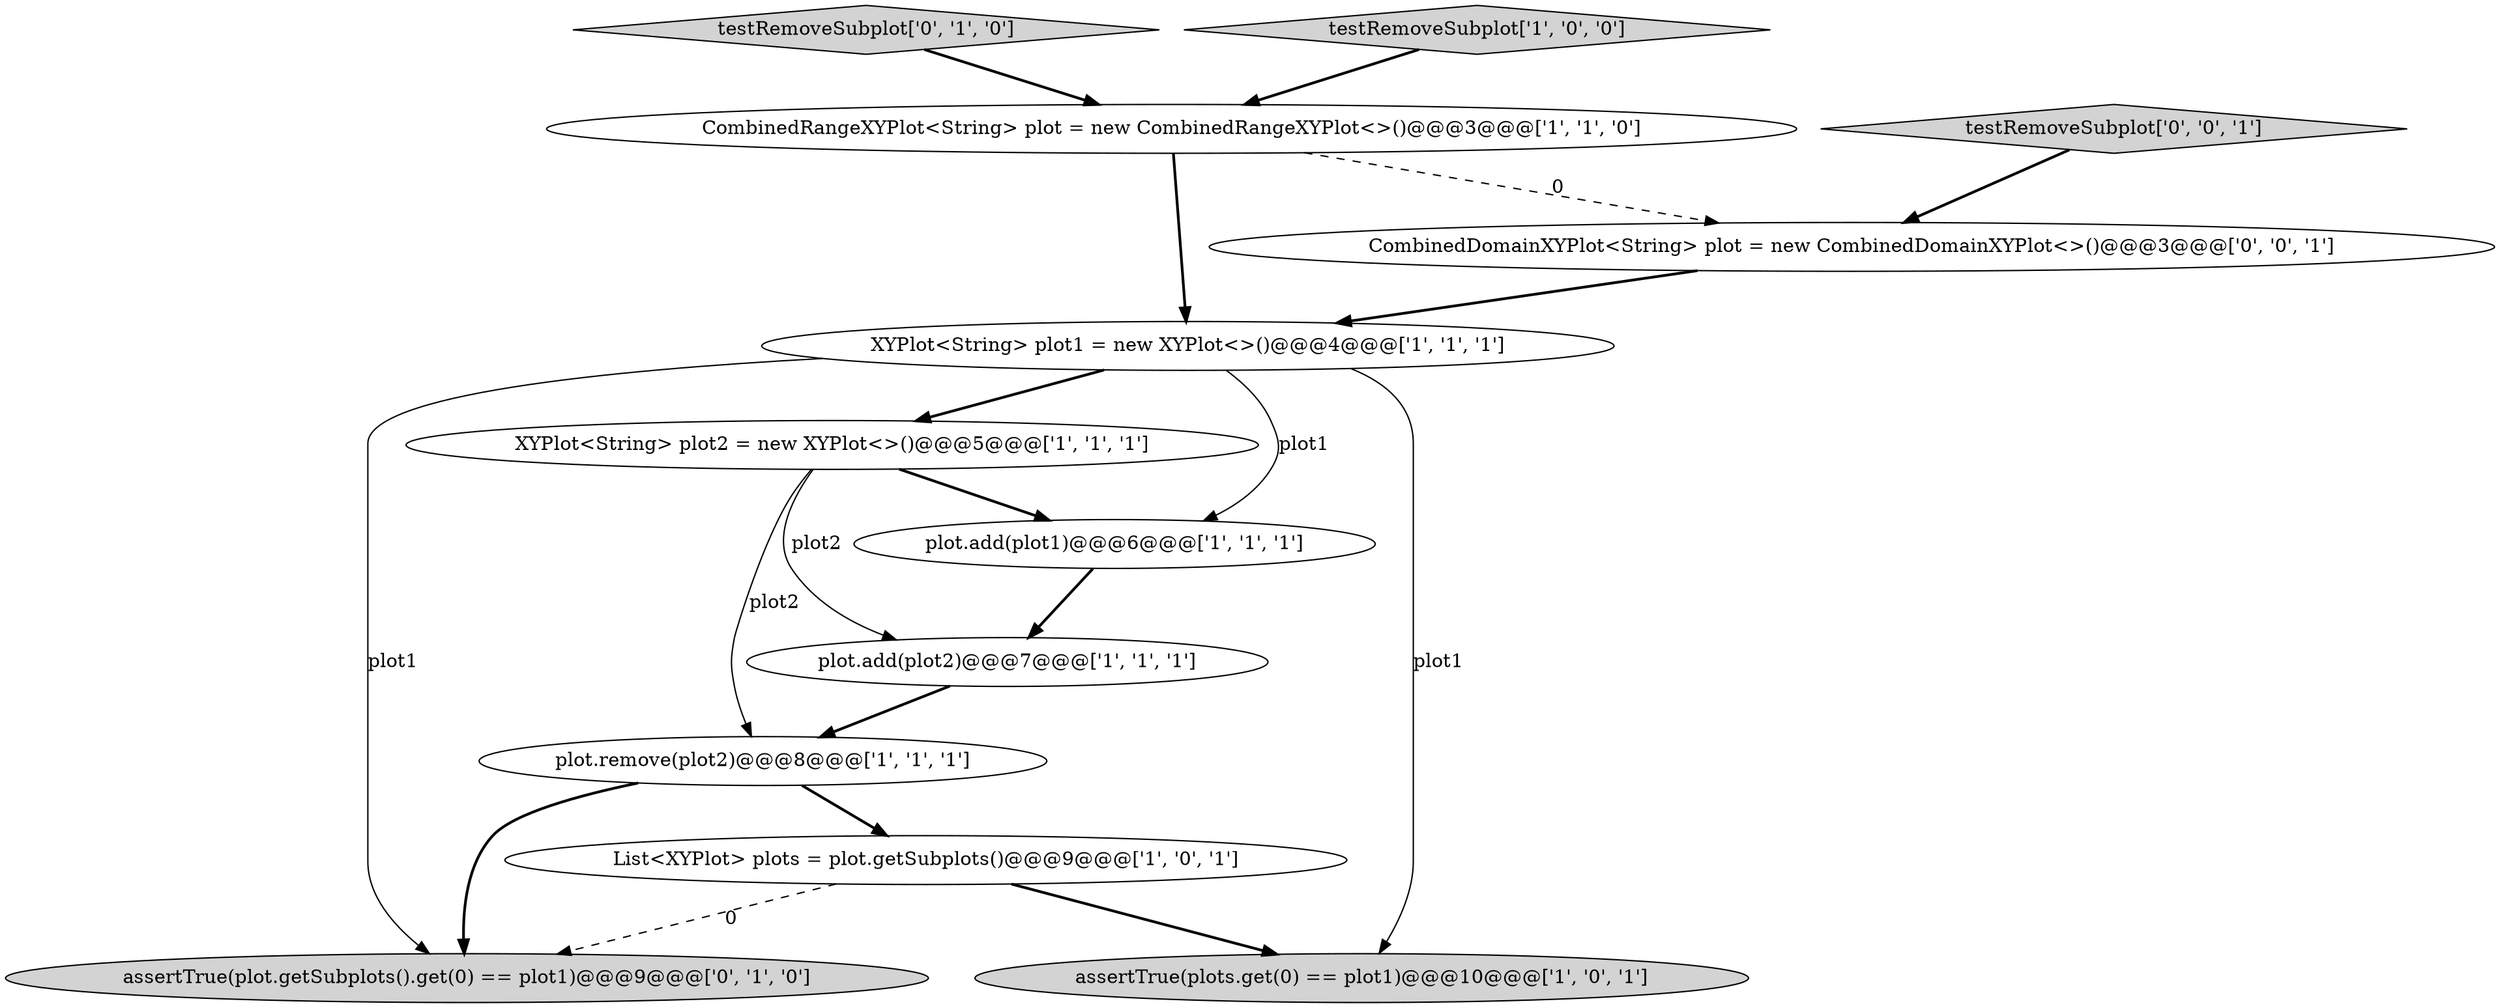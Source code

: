digraph {
9 [style = filled, label = "testRemoveSubplot['0', '1', '0']", fillcolor = lightgray, shape = diamond image = "AAA0AAABBB2BBB"];
10 [style = filled, label = "assertTrue(plot.getSubplots().get(0) == plot1)@@@9@@@['0', '1', '0']", fillcolor = lightgray, shape = ellipse image = "AAA1AAABBB2BBB"];
6 [style = filled, label = "testRemoveSubplot['1', '0', '0']", fillcolor = lightgray, shape = diamond image = "AAA0AAABBB1BBB"];
2 [style = filled, label = "plot.add(plot2)@@@7@@@['1', '1', '1']", fillcolor = white, shape = ellipse image = "AAA0AAABBB1BBB"];
7 [style = filled, label = "XYPlot<String> plot2 = new XYPlot<>()@@@5@@@['1', '1', '1']", fillcolor = white, shape = ellipse image = "AAA0AAABBB1BBB"];
1 [style = filled, label = "XYPlot<String> plot1 = new XYPlot<>()@@@4@@@['1', '1', '1']", fillcolor = white, shape = ellipse image = "AAA0AAABBB1BBB"];
4 [style = filled, label = "assertTrue(plots.get(0) == plot1)@@@10@@@['1', '0', '1']", fillcolor = lightgray, shape = ellipse image = "AAA0AAABBB1BBB"];
11 [style = filled, label = "testRemoveSubplot['0', '0', '1']", fillcolor = lightgray, shape = diamond image = "AAA0AAABBB3BBB"];
8 [style = filled, label = "List<XYPlot> plots = plot.getSubplots()@@@9@@@['1', '0', '1']", fillcolor = white, shape = ellipse image = "AAA0AAABBB1BBB"];
5 [style = filled, label = "CombinedRangeXYPlot<String> plot = new CombinedRangeXYPlot<>()@@@3@@@['1', '1', '0']", fillcolor = white, shape = ellipse image = "AAA0AAABBB1BBB"];
12 [style = filled, label = "CombinedDomainXYPlot<String> plot = new CombinedDomainXYPlot<>()@@@3@@@['0', '0', '1']", fillcolor = white, shape = ellipse image = "AAA0AAABBB3BBB"];
0 [style = filled, label = "plot.add(plot1)@@@6@@@['1', '1', '1']", fillcolor = white, shape = ellipse image = "AAA0AAABBB1BBB"];
3 [style = filled, label = "plot.remove(plot2)@@@8@@@['1', '1', '1']", fillcolor = white, shape = ellipse image = "AAA0AAABBB1BBB"];
5->12 [style = dashed, label="0"];
1->4 [style = solid, label="plot1"];
3->10 [style = bold, label=""];
8->10 [style = dashed, label="0"];
12->1 [style = bold, label=""];
1->7 [style = bold, label=""];
0->2 [style = bold, label=""];
11->12 [style = bold, label=""];
9->5 [style = bold, label=""];
8->4 [style = bold, label=""];
7->0 [style = bold, label=""];
7->2 [style = solid, label="plot2"];
7->3 [style = solid, label="plot2"];
3->8 [style = bold, label=""];
1->10 [style = solid, label="plot1"];
6->5 [style = bold, label=""];
1->0 [style = solid, label="plot1"];
2->3 [style = bold, label=""];
5->1 [style = bold, label=""];
}
